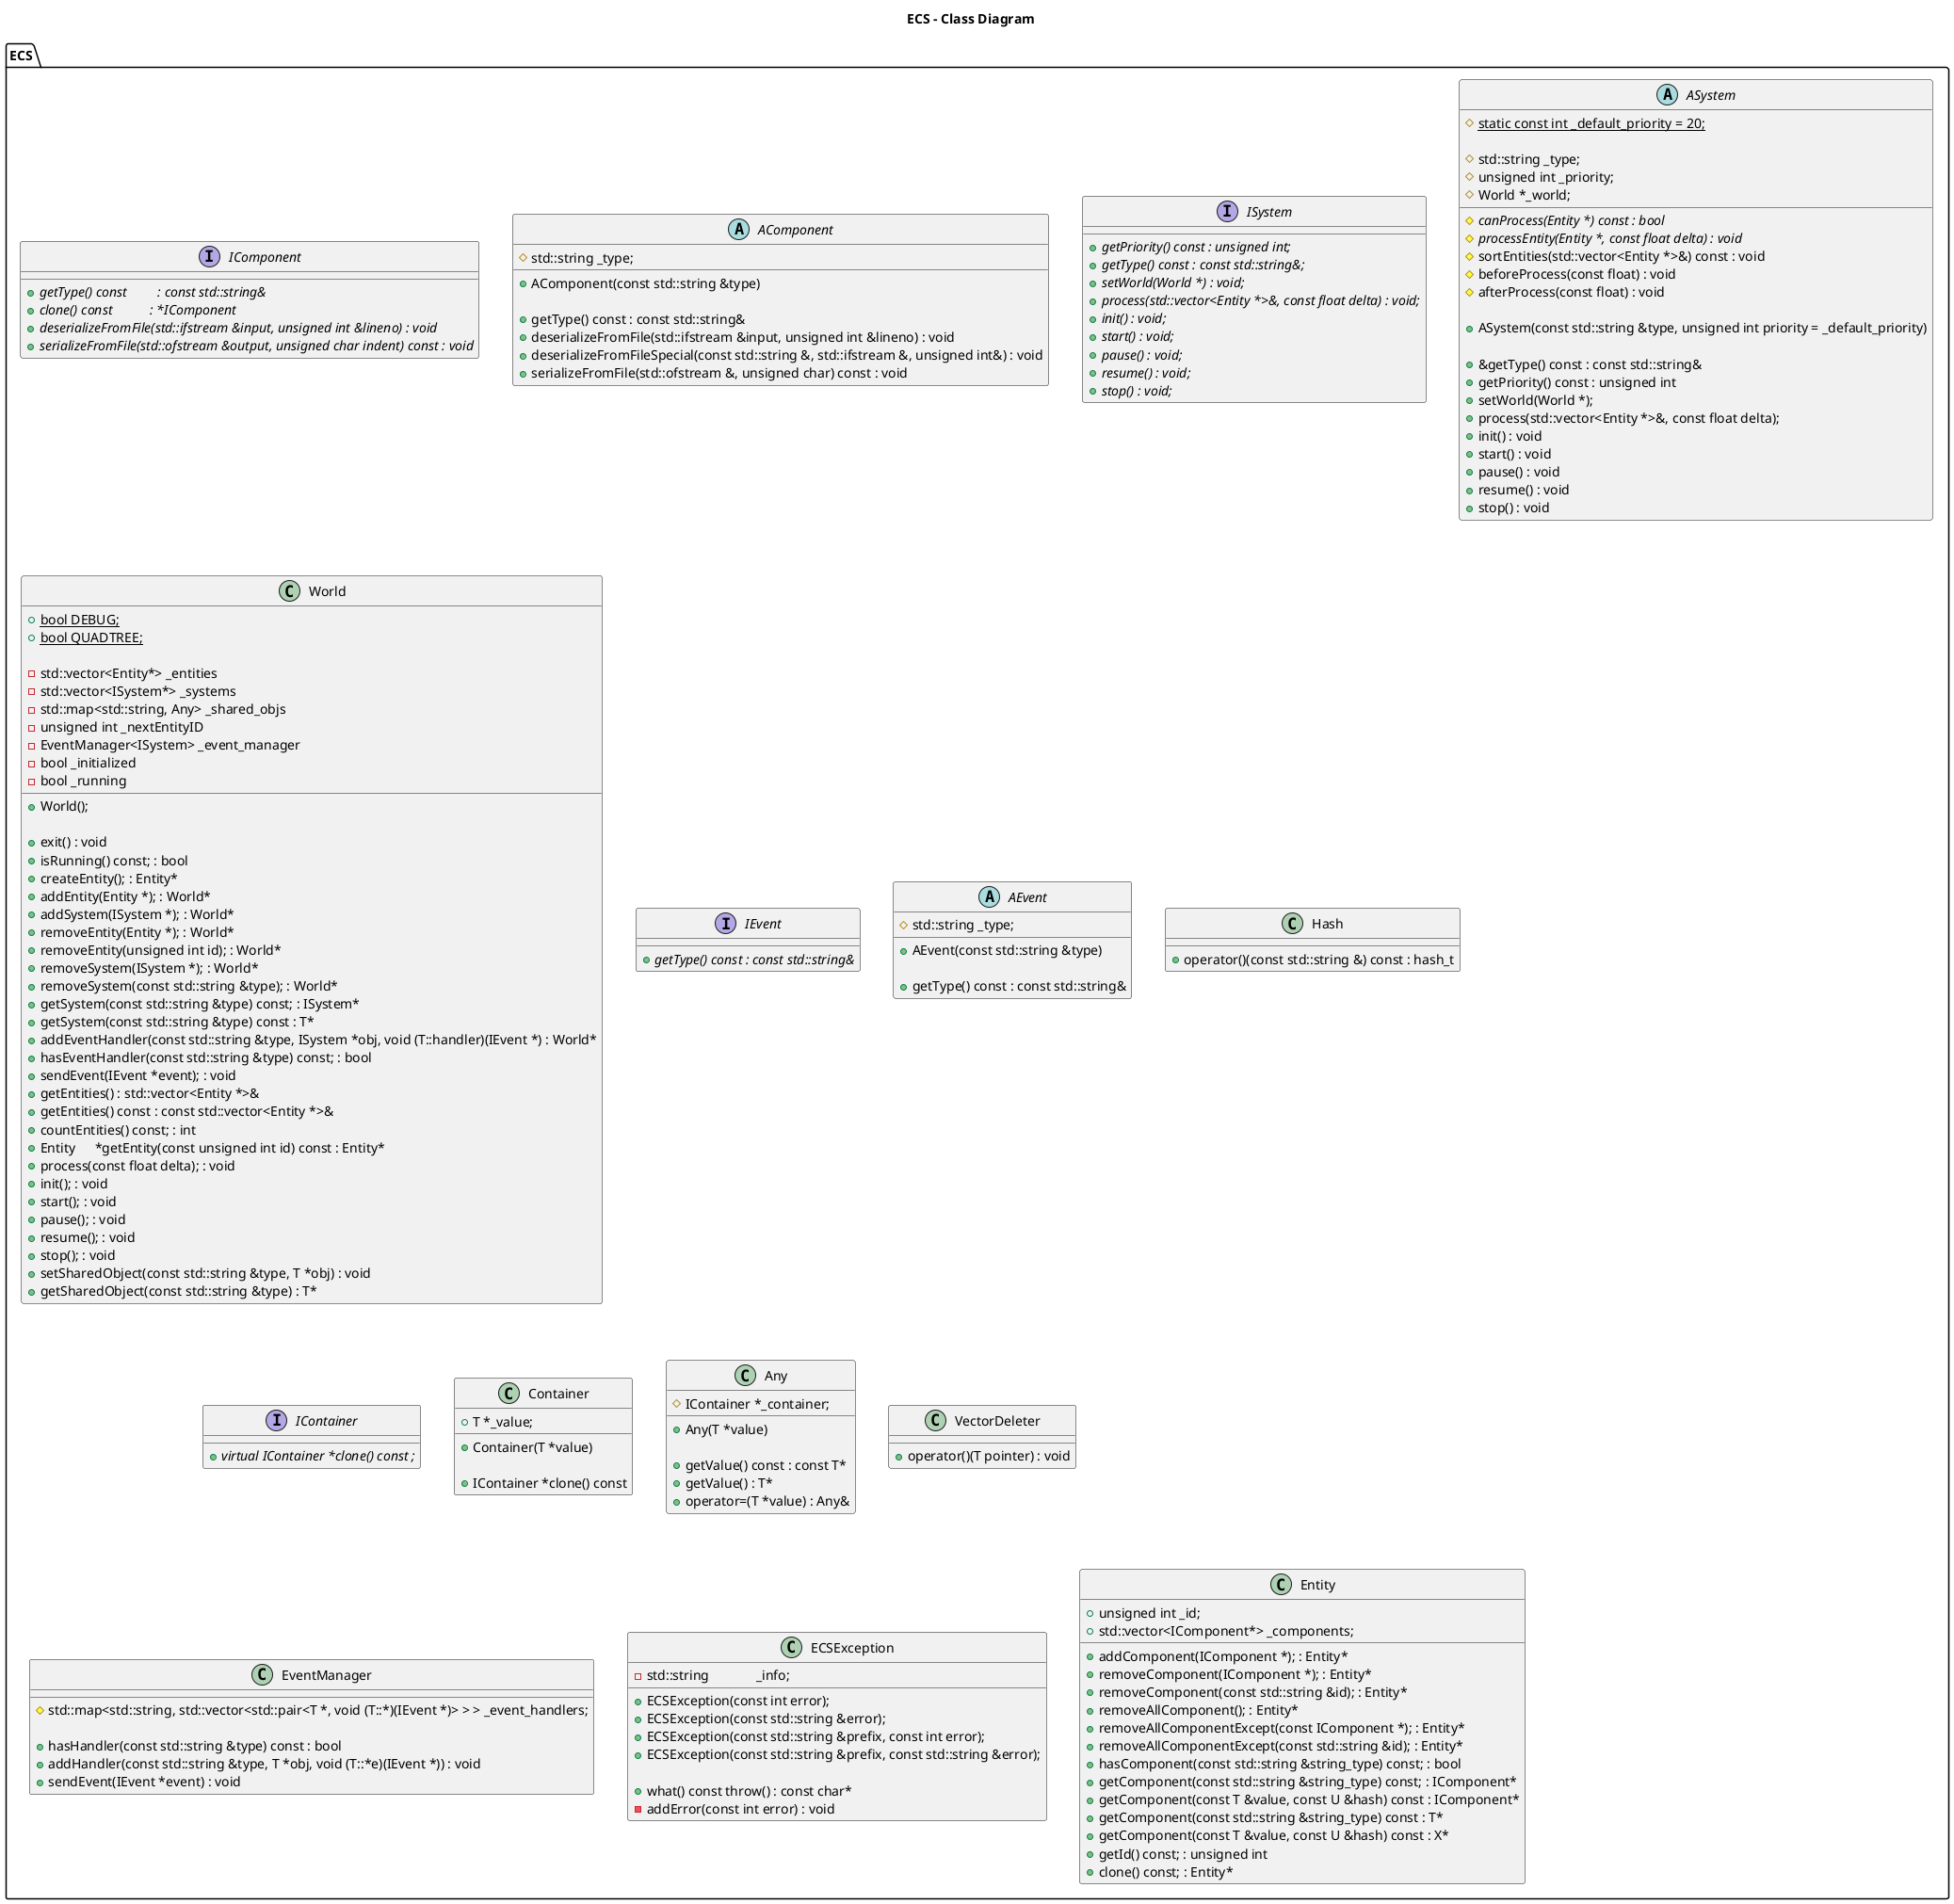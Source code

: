 @startuml

title ECS - Class Diagram

package ECS {

Interface IComponent {
    +{abstract} getType() const         : const std::string&
    +{abstract} clone() const           : *IComponent
    +{abstract} deserializeFromFile(std::ifstream &input, unsigned int &lineno) : void
    +{abstract} serializeFromFile(std::ofstream &output, unsigned char indent) const : void
}

Abstract Class AComponent {
    #std::string _type;  

    +AComponent(const std::string &type)

    +getType() const : const std::string&
    +deserializeFromFile(std::ifstream &input, unsigned int &lineno) : void
    +deserializeFromFileSpecial(const std::string &, std::ifstream &, unsigned int&) : void
    +serializeFromFile(std::ofstream &, unsigned char) const : void
}

Interface ISystem {
    +{abstract}getPriority() const : unsigned int;
    +{abstract}getType() const : const std::string&;
    +{abstract}setWorld(World *) : void;
    +{abstract}process(std::vector<Entity *>&, const float delta) : void;
    +{abstract}init() : void;
    +{abstract}start() : void;
    +{abstract}pause() : void;
    +{abstract}resume() : void;
    +{abstract}stop() : void;
}

Abstract class ASystem {
  #{static}static const int _default_priority = 20;

  #std::string _type;
  #unsigned int _priority;
  #World *_world;

  #{abstract}canProcess(Entity *) const : bool
  #{abstract}processEntity(Entity *, const float delta) : void
  #sortEntities(std::vector<Entity *>&) const : void
  #beforeProcess(const float) : void
  #afterProcess(const float) : void

  +ASystem(const std::string &type, unsigned int priority = _default_priority)
  
  +&getType() const : const std::string&
  +getPriority() const : unsigned int
  +setWorld(World *);
  +process(std::vector<Entity *>&, const float delta);
  +init() : void
  +start() : void
  +pause() : void
  +resume() : void
  +stop() : void
}

Class World {
    +{static}bool DEBUG;
    +{static}bool QUADTREE;

    -std::vector<Entity*> _entities
    -std::vector<ISystem*> _systems
    -std::map<std::string, Any> _shared_objs
    -unsigned int _nextEntityID
    -EventManager<ISystem> _event_manager
    -bool _initialized
    -bool _running

    +World();
    
    +exit() : void
    +isRunning() const; : bool
    +createEntity(); : Entity*
    +addEntity(Entity *); : World*
    +addSystem(ISystem *); : World*
    +removeEntity(Entity *); : World*
    +removeEntity(unsigned int id); : World*
    +removeSystem(ISystem *); : World*
    +removeSystem(const std::string &type); : World*
    +getSystem(const std::string &type) const; : ISystem*
    +getSystem(const std::string &type) const : T*
    +addEventHandler(const std::string &type, ISystem *obj, void (T::handler)(IEvent *) : World*
    +hasEventHandler(const std::string &type) const; : bool
    +sendEvent(IEvent *event); : void
    +getEntities() : std::vector<Entity *>&
    +getEntities() const : const std::vector<Entity *>&
    +countEntities() const; : int
    +Entity	*getEntity(const unsigned int id) const : Entity*
    +process(const float delta); : void
    +init(); : void
    +start(); : void
    +pause(); : void
    +resume(); : void
    +stop(); : void
    +setSharedObject(const std::string &type, T *obj) : void
    +getSharedObject(const std::string &type) : T*
}

Interface IEvent {
    +{abstract}getType() const : const std::string&
}

Abstract Class AEvent {
    #std::string _type;

    +AEvent(const std::string &type)
    
    +getType() const : const std::string&
}

Class Hash {
    +operator()(const std::string &) const : hash_t
}

Interface IContainer {

    +{abstract}virtual IContainer *clone() const ;
}

Class Container {
    +T *_value;
    
    +Container(T *value)
    
    +IContainer *clone() const
}

Class Any {
    #IContainer *_container;

    +Any(T *value)

    +getValue() const : const T*
    +getValue() : T*
    +operator=(T *value) : Any&
}

Class VectorDeleter {
    +operator()(T pointer) : void
}

Class EventManager {
    #std::map<std::string, std::vector<std::pair<T *, void (T::*)(IEvent *)> > > _event_handlers;

    +hasHandler(const std::string &type) const : bool
    +addHandler(const std::string &type, T *obj, void (T::*e)(IEvent *)) : void
    +sendEvent(IEvent *event) : void
}

Class ECSException {
    -std::string		_info;

    +ECSException(const int error);
    +ECSException(const std::string &error);
    +ECSException(const std::string &prefix, const int error);
    +ECSException(const std::string &prefix, const std::string &error);

    +what() const throw() : const char*
    -addError(const int error) : void
}

Class Entity {
    +unsigned int _id;
    +std::vector<IComponent*> _components;

    +addComponent(IComponent *); : Entity*
    +removeComponent(IComponent *); : Entity*
    +removeComponent(const std::string &id); : Entity*
    +removeAllComponent(); : Entity*
    +removeAllComponentExcept(const IComponent *); : Entity*
    +removeAllComponentExcept(const std::string &id); : Entity*
    +hasComponent(const std::string &string_type) const; : bool
    +getComponent(const std::string &string_type) const; : IComponent*
    +getComponent(const T &value, const U &hash) const : IComponent*
    +getComponent(const std::string &string_type) const : T*
    +getComponent(const T &value, const U &hash) const : X*
    +getId() const; : unsigned int
    +clone() const; : Entity*
}

}

@enduml